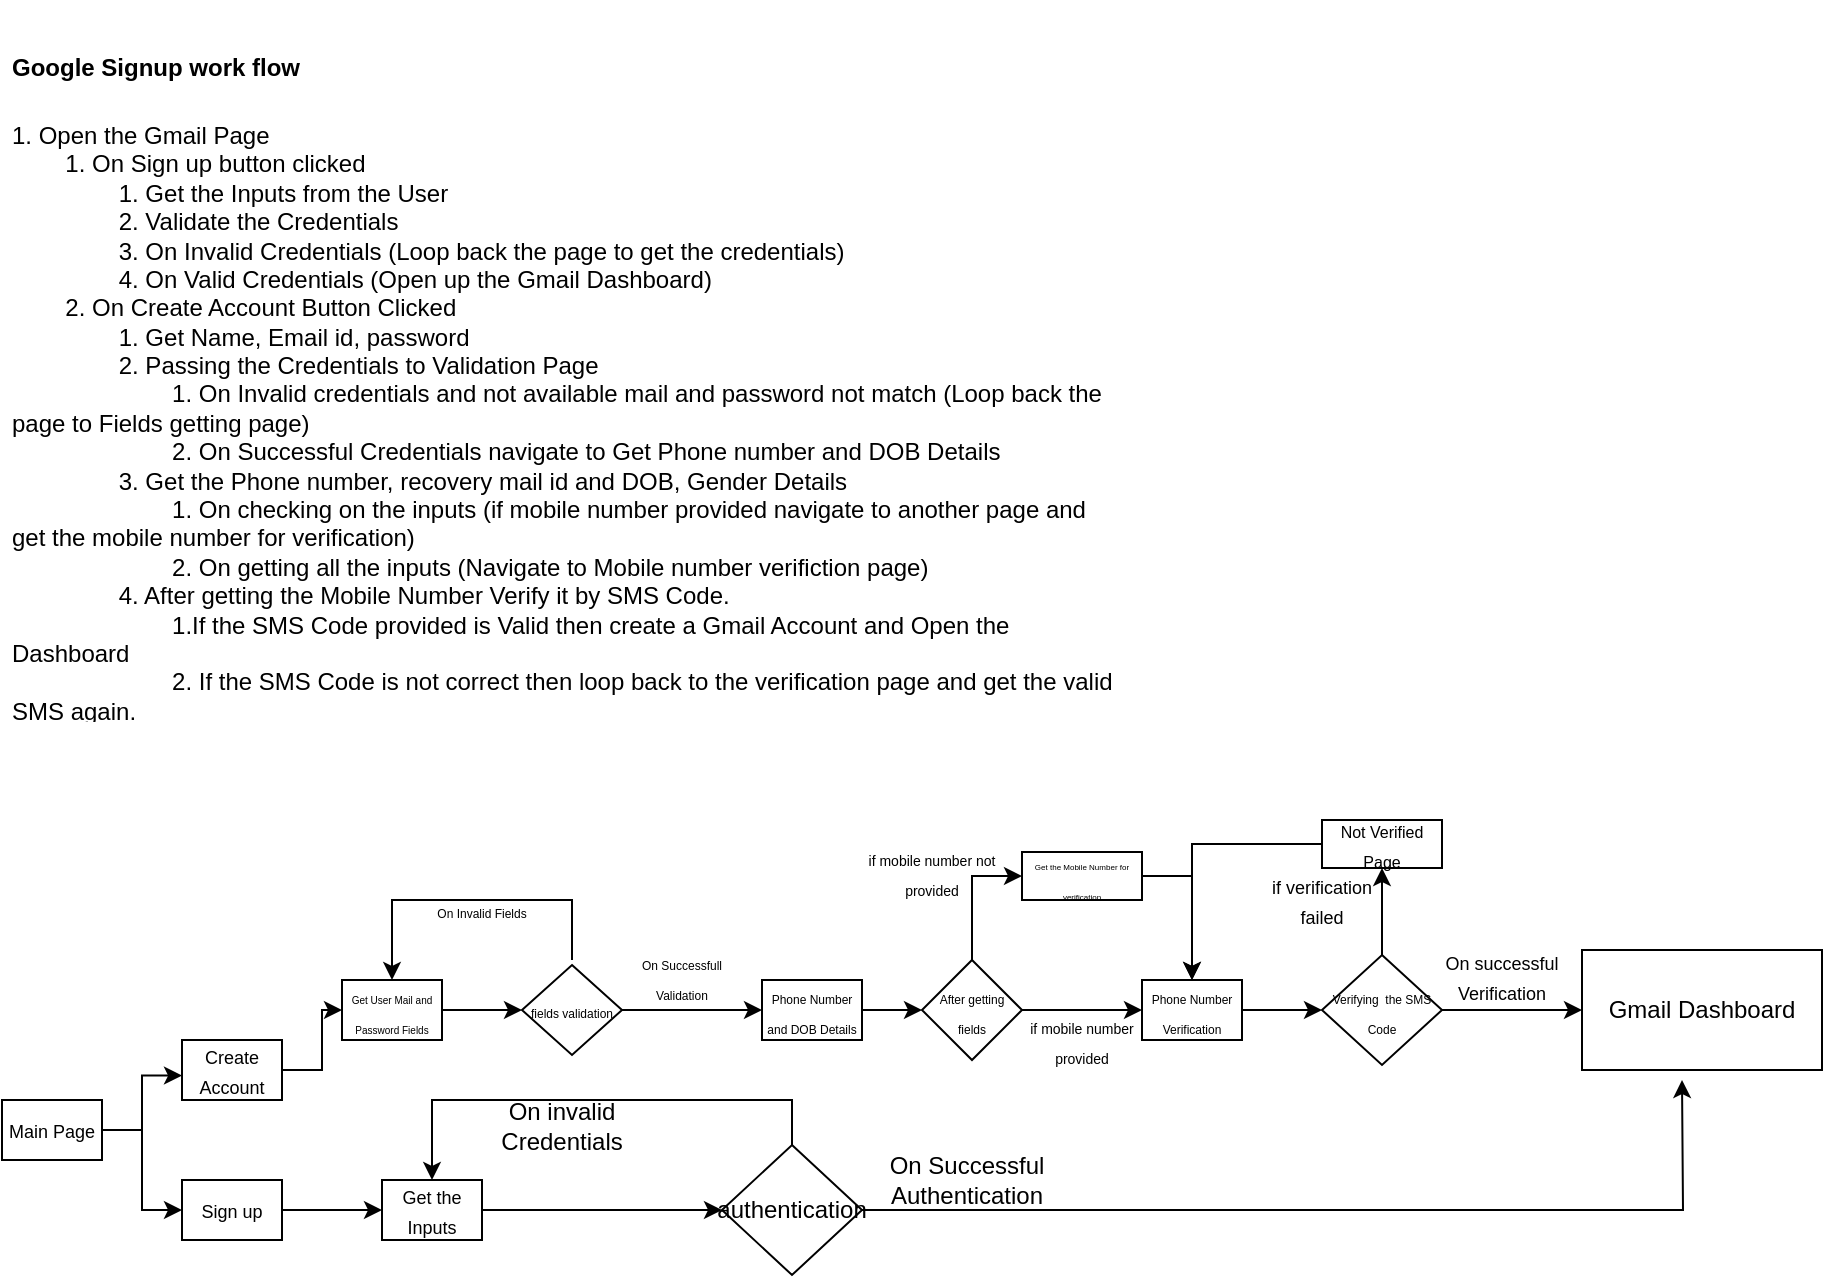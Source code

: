 <mxfile version="14.9.2" type="device"><diagram id="BxfdDMLGJKOXvvRVg8bm" name="Page-1"><mxGraphModel dx="989" dy="526" grid="1" gridSize="10" guides="1" tooltips="1" connect="1" arrows="1" fold="1" page="1" pageScale="1" pageWidth="1169" pageHeight="827" math="0" shadow="0"><root><mxCell id="0"/><mxCell id="1" parent="0"/><mxCell id="MTICSHcitAkQ_TUVti97-8" style="edgeStyle=orthogonalEdgeStyle;rounded=0;orthogonalLoop=1;jettySize=auto;html=1;entryX=0;entryY=0.5;entryDx=0;entryDy=0;" edge="1" parent="1" source="MTICSHcitAkQ_TUVti97-1" target="MTICSHcitAkQ_TUVti97-4"><mxGeometry relative="1" as="geometry"/></mxCell><mxCell id="MTICSHcitAkQ_TUVti97-1" value="&lt;font style=&quot;font-size: 9px&quot;&gt;Create Account&lt;/font&gt;" style="rounded=0;whiteSpace=wrap;html=1;" vertex="1" parent="1"><mxGeometry x="260" y="540" width="50" height="30" as="geometry"/></mxCell><mxCell id="MTICSHcitAkQ_TUVti97-6" style="edgeStyle=orthogonalEdgeStyle;rounded=0;orthogonalLoop=1;jettySize=auto;html=1;entryX=0;entryY=0.593;entryDx=0;entryDy=0;entryPerimeter=0;" edge="1" parent="1" source="MTICSHcitAkQ_TUVti97-2" target="MTICSHcitAkQ_TUVti97-1"><mxGeometry relative="1" as="geometry"/></mxCell><mxCell id="MTICSHcitAkQ_TUVti97-7" style="edgeStyle=orthogonalEdgeStyle;rounded=0;orthogonalLoop=1;jettySize=auto;html=1;entryX=0;entryY=0.5;entryDx=0;entryDy=0;" edge="1" parent="1" source="MTICSHcitAkQ_TUVti97-2" target="MTICSHcitAkQ_TUVti97-3"><mxGeometry relative="1" as="geometry"/></mxCell><mxCell id="MTICSHcitAkQ_TUVti97-2" value="&lt;font style=&quot;font-size: 9px&quot;&gt;Main Page&lt;/font&gt;" style="rounded=0;whiteSpace=wrap;html=1;" vertex="1" parent="1"><mxGeometry x="170" y="570" width="50" height="30" as="geometry"/></mxCell><mxCell id="MTICSHcitAkQ_TUVti97-38" style="edgeStyle=orthogonalEdgeStyle;rounded=0;orthogonalLoop=1;jettySize=auto;html=1;entryX=0;entryY=0.5;entryDx=0;entryDy=0;" edge="1" parent="1" source="MTICSHcitAkQ_TUVti97-3" target="MTICSHcitAkQ_TUVti97-36"><mxGeometry relative="1" as="geometry"/></mxCell><mxCell id="MTICSHcitAkQ_TUVti97-3" value="&lt;font style=&quot;font-size: 9px&quot;&gt;Sign up&lt;/font&gt;" style="rounded=0;whiteSpace=wrap;html=1;" vertex="1" parent="1"><mxGeometry x="260" y="610" width="50" height="30" as="geometry"/></mxCell><mxCell id="MTICSHcitAkQ_TUVti97-10" style="edgeStyle=orthogonalEdgeStyle;rounded=0;orthogonalLoop=1;jettySize=auto;html=1;entryX=0;entryY=0.5;entryDx=0;entryDy=0;" edge="1" parent="1" source="MTICSHcitAkQ_TUVti97-4" target="MTICSHcitAkQ_TUVti97-13"><mxGeometry relative="1" as="geometry"/></mxCell><mxCell id="MTICSHcitAkQ_TUVti97-4" value="&lt;font style=&quot;font-size: 5px&quot;&gt;Get User Mail and Password Fields&lt;/font&gt;" style="rounded=0;whiteSpace=wrap;html=1;" vertex="1" parent="1"><mxGeometry x="340" y="510" width="50" height="30" as="geometry"/></mxCell><mxCell id="MTICSHcitAkQ_TUVti97-12" style="edgeStyle=orthogonalEdgeStyle;rounded=0;orthogonalLoop=1;jettySize=auto;html=1;entryX=0;entryY=0.5;entryDx=0;entryDy=0;" edge="1" parent="1" source="MTICSHcitAkQ_TUVti97-9" target="MTICSHcitAkQ_TUVti97-18"><mxGeometry relative="1" as="geometry"/></mxCell><mxCell id="MTICSHcitAkQ_TUVti97-9" value="&lt;font style=&quot;font-size: 6px&quot;&gt;Phone Number and DOB Details&lt;/font&gt;" style="rounded=0;whiteSpace=wrap;html=1;" vertex="1" parent="1"><mxGeometry x="550" y="510" width="50" height="30" as="geometry"/></mxCell><mxCell id="MTICSHcitAkQ_TUVti97-28" style="edgeStyle=orthogonalEdgeStyle;rounded=0;orthogonalLoop=1;jettySize=auto;html=1;entryX=0;entryY=0.5;entryDx=0;entryDy=0;" edge="1" parent="1" source="MTICSHcitAkQ_TUVti97-11" target="MTICSHcitAkQ_TUVti97-27"><mxGeometry relative="1" as="geometry"/></mxCell><mxCell id="MTICSHcitAkQ_TUVti97-11" value="&lt;font style=&quot;font-size: 6px&quot;&gt;Phone Number Verification&lt;/font&gt;" style="rounded=0;whiteSpace=wrap;html=1;" vertex="1" parent="1"><mxGeometry x="740" y="510" width="50" height="30" as="geometry"/></mxCell><mxCell id="MTICSHcitAkQ_TUVti97-14" style="edgeStyle=orthogonalEdgeStyle;rounded=0;orthogonalLoop=1;jettySize=auto;html=1;entryX=0;entryY=0.5;entryDx=0;entryDy=0;" edge="1" parent="1" source="MTICSHcitAkQ_TUVti97-13" target="MTICSHcitAkQ_TUVti97-9"><mxGeometry relative="1" as="geometry"/></mxCell><mxCell id="MTICSHcitAkQ_TUVti97-15" style="edgeStyle=orthogonalEdgeStyle;rounded=0;orthogonalLoop=1;jettySize=auto;html=1;entryX=0.5;entryY=0;entryDx=0;entryDy=0;" edge="1" parent="1" target="MTICSHcitAkQ_TUVti97-4"><mxGeometry relative="1" as="geometry"><mxPoint x="450" y="460" as="targetPoint"/><mxPoint x="455" y="500" as="sourcePoint"/><Array as="points"><mxPoint x="455" y="470"/><mxPoint x="365" y="470"/></Array></mxGeometry></mxCell><mxCell id="MTICSHcitAkQ_TUVti97-13" value="&lt;font style=&quot;font-size: 6px&quot;&gt;fields validation&lt;/font&gt;" style="rhombus;whiteSpace=wrap;html=1;" vertex="1" parent="1"><mxGeometry x="430" y="502.5" width="50" height="45" as="geometry"/></mxCell><mxCell id="MTICSHcitAkQ_TUVti97-16" value="&lt;font style=&quot;font-size: 6px&quot;&gt;On Successfull Validation&lt;/font&gt;" style="text;html=1;strokeColor=none;fillColor=none;align=center;verticalAlign=middle;whiteSpace=wrap;rounded=0;" vertex="1" parent="1"><mxGeometry x="480" y="502.5" width="60" height="10" as="geometry"/></mxCell><mxCell id="MTICSHcitAkQ_TUVti97-17" value="&lt;font style=&quot;font-size: 6px&quot;&gt;On Invalid Fields&lt;/font&gt;" style="text;html=1;strokeColor=none;fillColor=none;align=center;verticalAlign=middle;whiteSpace=wrap;rounded=0;" vertex="1" parent="1"><mxGeometry x="380" y="470" width="60" height="10" as="geometry"/></mxCell><mxCell id="MTICSHcitAkQ_TUVti97-21" style="edgeStyle=orthogonalEdgeStyle;rounded=0;orthogonalLoop=1;jettySize=auto;html=1;exitX=0.5;exitY=0;exitDx=0;exitDy=0;entryX=0;entryY=0.5;entryDx=0;entryDy=0;" edge="1" parent="1" source="MTICSHcitAkQ_TUVti97-18" target="MTICSHcitAkQ_TUVti97-20"><mxGeometry relative="1" as="geometry"/></mxCell><mxCell id="MTICSHcitAkQ_TUVti97-24" style="edgeStyle=orthogonalEdgeStyle;rounded=0;orthogonalLoop=1;jettySize=auto;html=1;entryX=0;entryY=0.5;entryDx=0;entryDy=0;" edge="1" parent="1" source="MTICSHcitAkQ_TUVti97-18" target="MTICSHcitAkQ_TUVti97-11"><mxGeometry relative="1" as="geometry"/></mxCell><mxCell id="MTICSHcitAkQ_TUVti97-18" value="&lt;font style=&quot;font-size: 6px&quot;&gt;After getting fields&lt;/font&gt;" style="rhombus;whiteSpace=wrap;html=1;" vertex="1" parent="1"><mxGeometry x="630" y="500" width="50" height="50" as="geometry"/></mxCell><mxCell id="MTICSHcitAkQ_TUVti97-23" style="edgeStyle=orthogonalEdgeStyle;rounded=0;orthogonalLoop=1;jettySize=auto;html=1;" edge="1" parent="1" source="MTICSHcitAkQ_TUVti97-20" target="MTICSHcitAkQ_TUVti97-11"><mxGeometry relative="1" as="geometry"><Array as="points"><mxPoint x="765" y="458"/></Array></mxGeometry></mxCell><mxCell id="MTICSHcitAkQ_TUVti97-20" value="&lt;font style=&quot;font-size: 4px&quot;&gt;Get the Mobile Number for verification&lt;/font&gt;" style="rounded=0;whiteSpace=wrap;html=1;" vertex="1" parent="1"><mxGeometry x="680" y="446" width="60" height="24" as="geometry"/></mxCell><mxCell id="MTICSHcitAkQ_TUVti97-22" value="&lt;font style=&quot;font-size: 7px&quot;&gt;if mobile number not provided&lt;/font&gt;" style="text;html=1;strokeColor=none;fillColor=none;align=center;verticalAlign=middle;whiteSpace=wrap;rounded=0;" vertex="1" parent="1"><mxGeometry x="590" y="446" width="90" height="20" as="geometry"/></mxCell><mxCell id="MTICSHcitAkQ_TUVti97-25" value="&lt;font style=&quot;font-size: 7px&quot;&gt;if mobile number &lt;br&gt;provided&lt;/font&gt;" style="text;html=1;strokeColor=none;fillColor=none;align=center;verticalAlign=middle;whiteSpace=wrap;rounded=0;" vertex="1" parent="1"><mxGeometry x="665" y="530" width="90" height="20" as="geometry"/></mxCell><mxCell id="MTICSHcitAkQ_TUVti97-26" value="Gmail Dashboard" style="rounded=0;whiteSpace=wrap;html=1;" vertex="1" parent="1"><mxGeometry x="960" y="495" width="120" height="60" as="geometry"/></mxCell><mxCell id="MTICSHcitAkQ_TUVti97-31" style="edgeStyle=orthogonalEdgeStyle;rounded=0;orthogonalLoop=1;jettySize=auto;html=1;entryX=0.5;entryY=1;entryDx=0;entryDy=0;" edge="1" parent="1" source="MTICSHcitAkQ_TUVti97-27" target="MTICSHcitAkQ_TUVti97-29"><mxGeometry relative="1" as="geometry"/></mxCell><mxCell id="MTICSHcitAkQ_TUVti97-33" style="edgeStyle=orthogonalEdgeStyle;rounded=0;orthogonalLoop=1;jettySize=auto;html=1;entryX=0;entryY=0.5;entryDx=0;entryDy=0;" edge="1" parent="1" source="MTICSHcitAkQ_TUVti97-27" target="MTICSHcitAkQ_TUVti97-26"><mxGeometry relative="1" as="geometry"/></mxCell><mxCell id="MTICSHcitAkQ_TUVti97-27" value="&lt;span style=&quot;font-size: 6px&quot;&gt;Verifying&amp;nbsp; the SMS Code&lt;/span&gt;" style="rhombus;whiteSpace=wrap;html=1;" vertex="1" parent="1"><mxGeometry x="830" y="497.5" width="60" height="55" as="geometry"/></mxCell><mxCell id="MTICSHcitAkQ_TUVti97-32" style="edgeStyle=orthogonalEdgeStyle;rounded=0;orthogonalLoop=1;jettySize=auto;html=1;" edge="1" parent="1" source="MTICSHcitAkQ_TUVti97-29" target="MTICSHcitAkQ_TUVti97-11"><mxGeometry relative="1" as="geometry"><Array as="points"><mxPoint x="765" y="442"/></Array></mxGeometry></mxCell><mxCell id="MTICSHcitAkQ_TUVti97-29" value="&lt;font style=&quot;font-size: 8px&quot;&gt;Not Verified Page&lt;/font&gt;" style="rounded=0;whiteSpace=wrap;html=1;" vertex="1" parent="1"><mxGeometry x="830" y="430" width="60" height="24" as="geometry"/></mxCell><mxCell id="MTICSHcitAkQ_TUVti97-34" value="&lt;font style=&quot;font-size: 9px&quot;&gt;if verification failed&lt;/font&gt;" style="text;html=1;strokeColor=none;fillColor=none;align=center;verticalAlign=middle;whiteSpace=wrap;rounded=0;" vertex="1" parent="1"><mxGeometry x="800" y="460" width="60" height="20" as="geometry"/></mxCell><mxCell id="MTICSHcitAkQ_TUVti97-35" value="&lt;font style=&quot;font-size: 9px&quot;&gt;On successful Verification&lt;/font&gt;" style="text;html=1;strokeColor=none;fillColor=none;align=center;verticalAlign=middle;whiteSpace=wrap;rounded=0;" vertex="1" parent="1"><mxGeometry x="890" y="497.5" width="60" height="20" as="geometry"/></mxCell><mxCell id="MTICSHcitAkQ_TUVti97-39" style="edgeStyle=orthogonalEdgeStyle;rounded=0;orthogonalLoop=1;jettySize=auto;html=1;entryX=0;entryY=0.5;entryDx=0;entryDy=0;" edge="1" parent="1" source="MTICSHcitAkQ_TUVti97-36" target="MTICSHcitAkQ_TUVti97-37"><mxGeometry relative="1" as="geometry"/></mxCell><mxCell id="MTICSHcitAkQ_TUVti97-36" value="&lt;font style=&quot;font-size: 9px&quot;&gt;Get the Inputs&lt;/font&gt;" style="rounded=0;whiteSpace=wrap;html=1;" vertex="1" parent="1"><mxGeometry x="360" y="610" width="50" height="30" as="geometry"/></mxCell><mxCell id="MTICSHcitAkQ_TUVti97-40" style="edgeStyle=orthogonalEdgeStyle;rounded=0;orthogonalLoop=1;jettySize=auto;html=1;" edge="1" parent="1" source="MTICSHcitAkQ_TUVti97-37"><mxGeometry relative="1" as="geometry"><mxPoint x="1010" y="560" as="targetPoint"/></mxGeometry></mxCell><mxCell id="MTICSHcitAkQ_TUVti97-41" style="edgeStyle=orthogonalEdgeStyle;rounded=0;orthogonalLoop=1;jettySize=auto;html=1;entryX=0.5;entryY=0;entryDx=0;entryDy=0;" edge="1" parent="1" source="MTICSHcitAkQ_TUVti97-37" target="MTICSHcitAkQ_TUVti97-36"><mxGeometry relative="1" as="geometry"><Array as="points"><mxPoint x="565" y="570"/><mxPoint x="385" y="570"/></Array></mxGeometry></mxCell><mxCell id="MTICSHcitAkQ_TUVti97-37" value="authentication" style="rhombus;whiteSpace=wrap;html=1;" vertex="1" parent="1"><mxGeometry x="530" y="592.5" width="70" height="65" as="geometry"/></mxCell><mxCell id="MTICSHcitAkQ_TUVti97-42" value="On invalid Credentials" style="text;html=1;strokeColor=none;fillColor=none;align=center;verticalAlign=middle;whiteSpace=wrap;rounded=0;" vertex="1" parent="1"><mxGeometry x="420" y="572.5" width="60" height="20" as="geometry"/></mxCell><mxCell id="MTICSHcitAkQ_TUVti97-43" value="On Successful Authentication" style="text;html=1;strokeColor=none;fillColor=none;align=center;verticalAlign=middle;whiteSpace=wrap;rounded=0;" vertex="1" parent="1"><mxGeometry x="590" y="600" width="125" height="20" as="geometry"/></mxCell><mxCell id="MTICSHcitAkQ_TUVti97-44" value="&lt;h1&gt;&lt;font style=&quot;font-size: 12px&quot;&gt;Google Signup work flow&lt;br&gt;&lt;/font&gt;&lt;/h1&gt;&lt;div&gt;&lt;font style=&quot;font-size: 12px&quot;&gt;1. Open the Gmail Page&lt;/font&gt;&lt;/div&gt;&lt;div&gt;&lt;span style=&quot;white-space: pre&quot;&gt;&#9;&lt;/span&gt;1. On Sign up button clicked&lt;br&gt;&lt;/div&gt;&lt;div&gt;&lt;span style=&quot;white-space: pre&quot;&gt;&#9;&lt;/span&gt;&lt;span style=&quot;white-space: pre&quot;&gt;&#9;&lt;/span&gt;1. Get the Inputs from the User&lt;br&gt;&lt;/div&gt;&lt;div&gt;&lt;span style=&quot;white-space: pre&quot;&gt;&#9;&lt;/span&gt;&lt;span style=&quot;white-space: pre&quot;&gt;&#9;&lt;/span&gt;2. Validate the Credentials&lt;br&gt;&lt;/div&gt;&lt;div&gt;&lt;span style=&quot;white-space: pre&quot;&gt;&#9;&lt;/span&gt;&lt;span style=&quot;white-space: pre&quot;&gt;&#9;&lt;/span&gt;3. On Invalid Credentials (Loop back the page to get the credentials)&lt;br&gt;&lt;/div&gt;&lt;div&gt;&lt;span style=&quot;white-space: pre&quot;&gt;&#9;&lt;/span&gt;&lt;span style=&quot;white-space: pre&quot;&gt;&#9;&lt;/span&gt;4. On Valid Credentials (Open up the Gmail Dashboard)&lt;br&gt;&lt;/div&gt;&lt;div&gt;&lt;span style=&quot;white-space: pre&quot;&gt;&#9;&lt;/span&gt;2. On Create Account Button Clicked&lt;br&gt;&lt;/div&gt;&lt;div&gt;&lt;span style=&quot;white-space: pre&quot;&gt;&#9;&lt;/span&gt;&lt;span style=&quot;white-space: pre&quot;&gt;&#9;&lt;/span&gt;1. Get Name, Email id, password&lt;br&gt;&lt;/div&gt;&lt;div&gt;&lt;span style=&quot;white-space: pre&quot;&gt;&#9;&lt;/span&gt;&lt;span style=&quot;white-space: pre&quot;&gt;&#9;&lt;/span&gt;2. Passing the Credentials to Validation Page&lt;br&gt;&lt;/div&gt;&lt;div&gt;&lt;span style=&quot;white-space: pre&quot;&gt;&#9;&lt;/span&gt;&lt;span style=&quot;white-space: pre&quot;&gt;&#9;&lt;span style=&quot;white-space: pre&quot;&gt;&#9;&lt;/span&gt;1&lt;/span&gt;. On Invalid credentials and not available mail and password not match (Loop back the page to Fields getting page)&lt;/div&gt;&lt;div&gt;&lt;span style=&quot;white-space: pre&quot;&gt;&#9;&lt;/span&gt;&lt;span style=&quot;white-space: pre&quot;&gt;&#9;&lt;/span&gt;&lt;span style=&quot;white-space: pre&quot;&gt;&#9;&lt;/span&gt;2. On Successful Credentials navigate to Get Phone number and DOB Details&lt;br&gt;&lt;/div&gt;&lt;div&gt;&lt;span style=&quot;white-space: pre&quot;&gt;&#9;&lt;/span&gt;&lt;span style=&quot;white-space: pre&quot;&gt;&#9;&lt;/span&gt;3. Get the Phone number, recovery mail id and DOB, Gender Details&lt;br&gt;&lt;/div&gt;&lt;div&gt;&lt;span style=&quot;white-space: pre&quot;&gt;&#9;&lt;/span&gt;&lt;span style=&quot;white-space: pre&quot;&gt;&#9;&lt;/span&gt;&lt;span style=&quot;white-space: pre&quot;&gt;&#9;&lt;/span&gt;1. On checking on the inputs (if mobile number provided navigate to another page and get the mobile number for verification)&lt;/div&gt;&lt;div&gt;&lt;span style=&quot;white-space: pre&quot;&gt;&#9;&lt;/span&gt;&lt;span style=&quot;white-space: pre&quot;&gt;&#9;&lt;/span&gt;&lt;span style=&quot;white-space: pre&quot;&gt;&#9;&lt;/span&gt;2. On getting all the inputs (Navigate to Mobile number verifiction page)&lt;br&gt;&lt;/div&gt;&lt;div&gt;&lt;span style=&quot;white-space: pre&quot;&gt;&#9;&lt;/span&gt;&lt;span style=&quot;white-space: pre&quot;&gt;&#9;&lt;/span&gt;4. After getting the Mobile Number Verify it by SMS Code.&lt;br&gt;&lt;/div&gt;&lt;div&gt;&lt;span style=&quot;white-space: pre&quot;&gt;&#9;&lt;/span&gt;&lt;span style=&quot;white-space: pre&quot;&gt;&#9;&lt;/span&gt;&lt;span style=&quot;white-space: pre&quot;&gt;&#9;&lt;/span&gt;1.If the SMS Code provided is Valid then create a Gmail Account and Open the Dashboard&lt;br&gt;&lt;/div&gt;&lt;div&gt;&lt;span style=&quot;white-space: pre&quot;&gt;&#9;&lt;/span&gt;&lt;span style=&quot;white-space: pre&quot;&gt;&#9;&lt;/span&gt;&lt;span style=&quot;white-space: pre&quot;&gt;&#9;&lt;/span&gt;2. If the SMS Code is not correct then loop back to the verification page and get the valid SMS again.&lt;br&gt;&lt;/div&gt;" style="text;html=1;strokeColor=none;fillColor=none;spacing=5;spacingTop=-20;whiteSpace=wrap;overflow=hidden;rounded=0;" vertex="1" parent="1"><mxGeometry x="170" y="30" width="560" height="351" as="geometry"/></mxCell></root></mxGraphModel></diagram></mxfile>